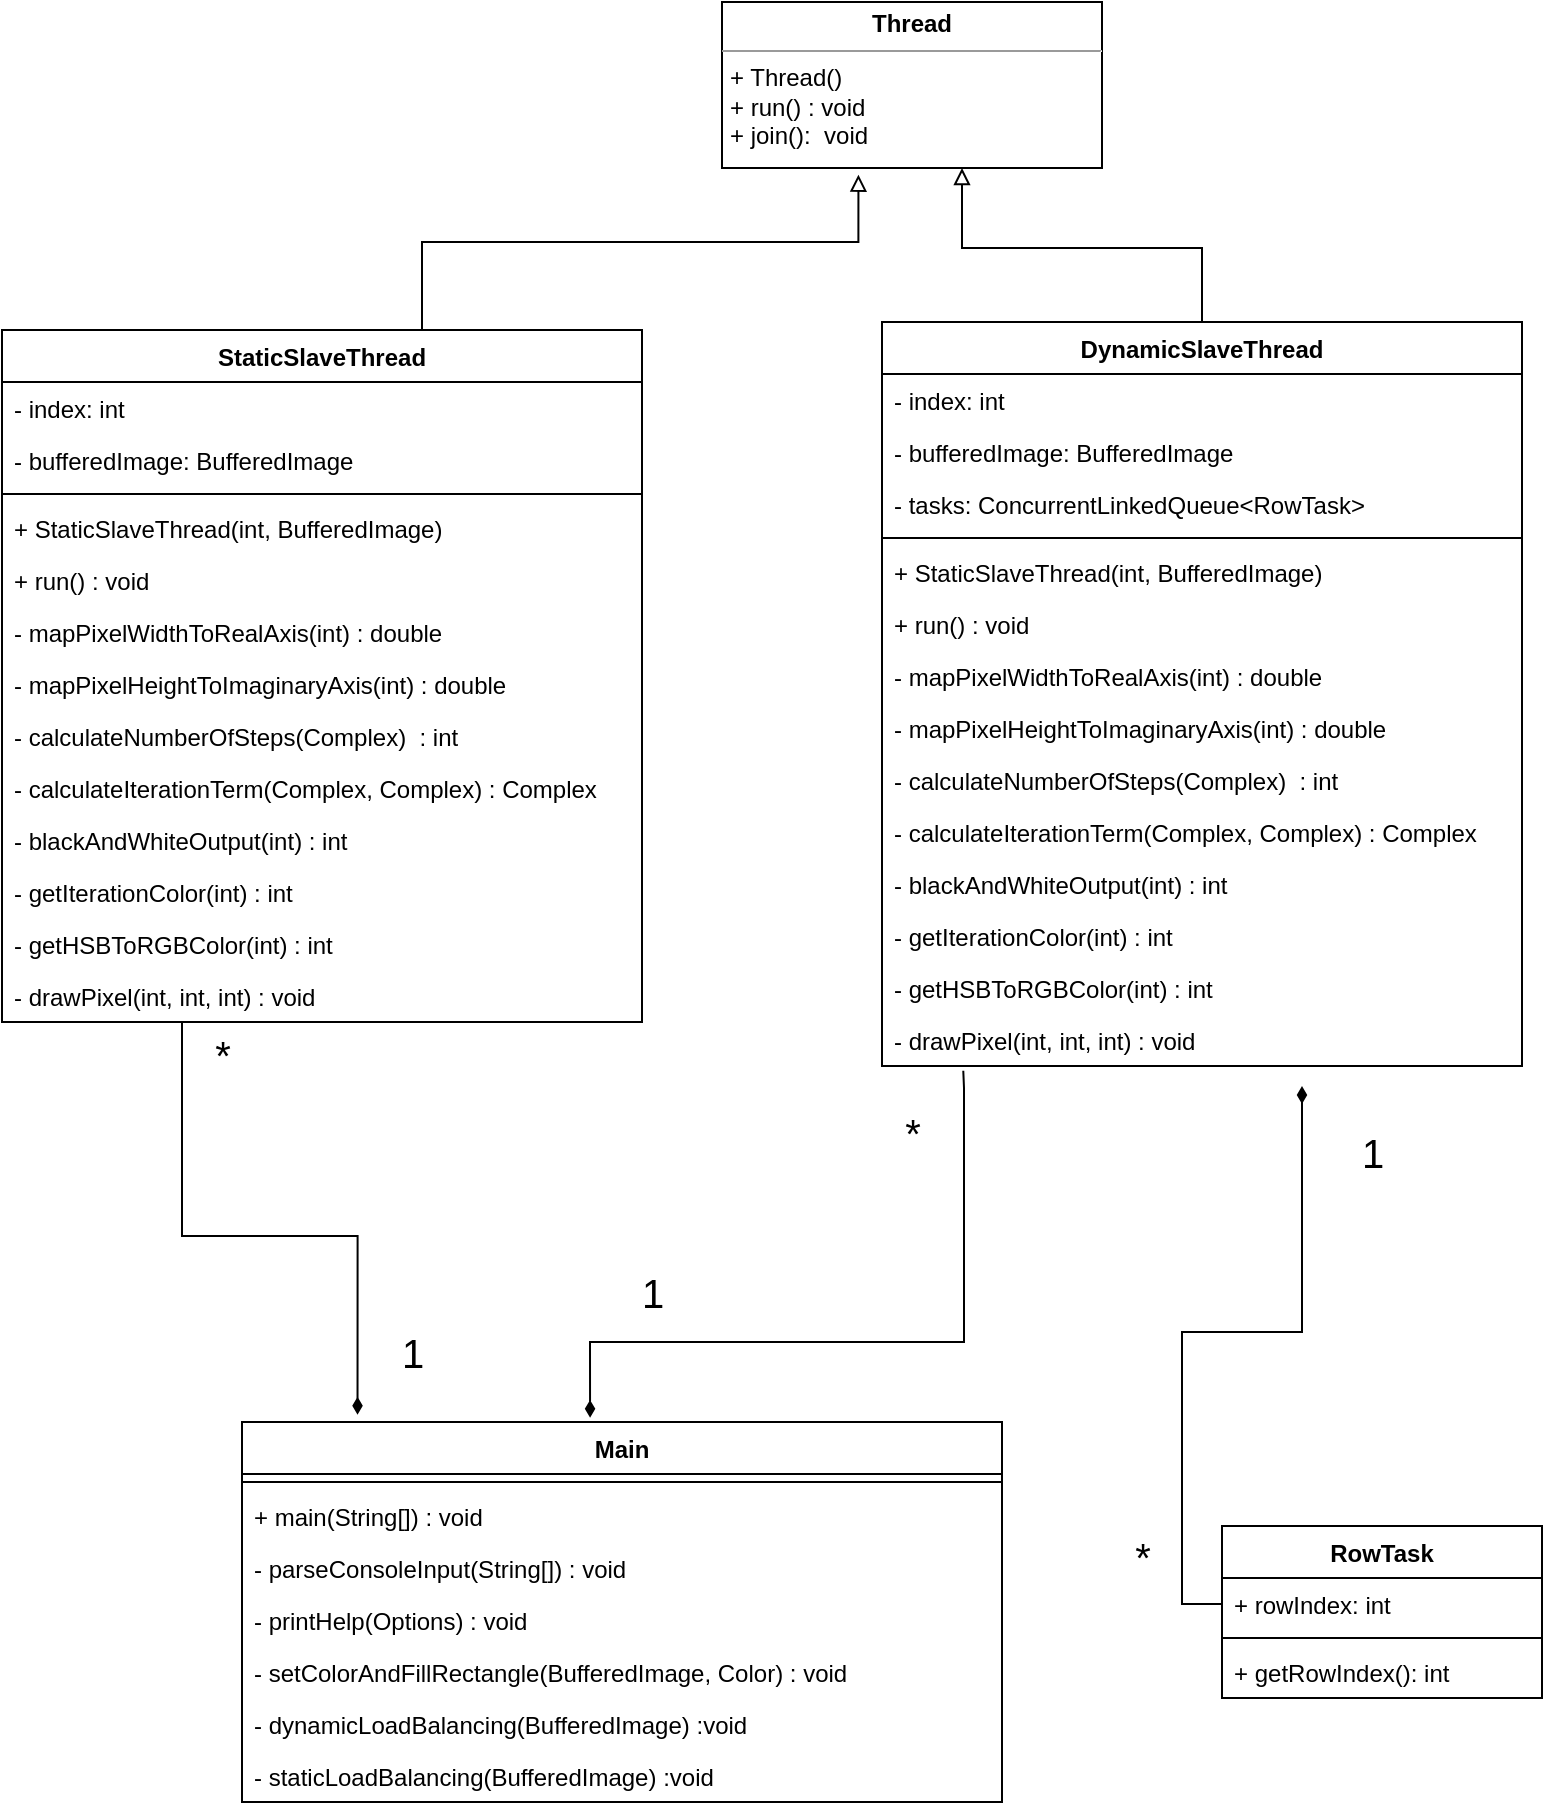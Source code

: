<mxfile version="13.2.3" type="device"><diagram name="Page-1" id="c4acf3e9-155e-7222-9cf6-157b1a14988f"><mxGraphModel dx="2076" dy="1104" grid="1" gridSize="10" guides="1" tooltips="1" connect="1" arrows="1" fold="1" page="1" pageScale="1" pageWidth="850" pageHeight="1100" background="#ffffff" math="0" shadow="0"><root><mxCell id="0"/><mxCell id="1" parent="0"/><mxCell id="N026P5fPxndSGD_RAIWT-46" style="edgeStyle=orthogonalEdgeStyle;rounded=0;orthogonalLoop=1;jettySize=auto;html=1;entryX=0.5;entryY=0;entryDx=0;entryDy=0;startArrow=block;startFill=0;endArrow=none;endFill=0;" edge="1" parent="1" source="5d2195bd80daf111-18" target="N026P5fPxndSGD_RAIWT-32"><mxGeometry relative="1" as="geometry"><Array as="points"><mxPoint x="500" y="123"/><mxPoint x="620" y="123"/></Array></mxGeometry></mxCell><mxCell id="N026P5fPxndSGD_RAIWT-47" style="edgeStyle=orthogonalEdgeStyle;rounded=0;orthogonalLoop=1;jettySize=auto;html=1;exitX=0.359;exitY=1.04;exitDx=0;exitDy=0;endArrow=none;endFill=0;startArrow=block;startFill=0;exitPerimeter=0;" edge="1" parent="1" source="5d2195bd80daf111-18" target="N026P5fPxndSGD_RAIWT-10"><mxGeometry relative="1" as="geometry"><Array as="points"><mxPoint x="448" y="120"/><mxPoint x="230" y="120"/></Array></mxGeometry></mxCell><mxCell id="5d2195bd80daf111-18" value="&lt;p style=&quot;margin: 0px ; margin-top: 4px ; text-align: center&quot;&gt;&lt;b&gt;Thread&lt;/b&gt;&lt;/p&gt;&lt;hr size=&quot;1&quot;&gt;&lt;p style=&quot;margin: 0px ; margin-left: 4px&quot;&gt;&lt;/p&gt;&lt;p style=&quot;margin: 0px ; margin-left: 4px&quot;&gt;+ Thread()&lt;br&gt;&lt;/p&gt;&lt;p style=&quot;margin: 0px ; margin-left: 4px&quot;&gt;+ run() : void&lt;/p&gt;&lt;p style=&quot;margin: 0px ; margin-left: 4px&quot;&gt;+ join():&amp;nbsp; void&lt;br&gt;&lt;br&gt;&lt;/p&gt;" style="verticalAlign=top;align=left;overflow=fill;fontSize=12;fontFamily=Helvetica;html=1;rounded=0;shadow=0;comic=0;labelBackgroundColor=none;strokeWidth=1" parent="1" vertex="1"><mxGeometry x="380" width="190" height="83" as="geometry"/></mxCell><mxCell id="N026P5fPxndSGD_RAIWT-73" style="edgeStyle=orthogonalEdgeStyle;rounded=0;orthogonalLoop=1;jettySize=auto;html=1;startArrow=none;startFill=0;endArrow=diamondThin;endFill=1;entryX=0.152;entryY=-0.019;entryDx=0;entryDy=0;entryPerimeter=0;strokeWidth=1;" edge="1" parent="1" source="N026P5fPxndSGD_RAIWT-10" target="N026P5fPxndSGD_RAIWT-54"><mxGeometry relative="1" as="geometry"><mxPoint x="291" y="683" as="targetPoint"/><Array as="points"><mxPoint x="110" y="617"/><mxPoint x="198" y="617"/></Array></mxGeometry></mxCell><mxCell id="N026P5fPxndSGD_RAIWT-79" style="edgeStyle=orthogonalEdgeStyle;rounded=0;orthogonalLoop=1;jettySize=auto;html=1;entryX=0.127;entryY=1.092;entryDx=0;entryDy=0;entryPerimeter=0;startArrow=diamondThin;startFill=1;endArrow=none;endFill=0;strokeWidth=1;exitX=0.458;exitY=-0.011;exitDx=0;exitDy=0;exitPerimeter=0;" edge="1" parent="1" source="N026P5fPxndSGD_RAIWT-54" target="N026P5fPxndSGD_RAIWT-45"><mxGeometry relative="1" as="geometry"><Array as="points"><mxPoint x="314" y="670"/><mxPoint x="501" y="670"/><mxPoint x="501" y="543"/></Array></mxGeometry></mxCell><mxCell id="N026P5fPxndSGD_RAIWT-80" style="edgeStyle=orthogonalEdgeStyle;rounded=0;orthogonalLoop=1;jettySize=auto;html=1;startArrow=none;startFill=0;endArrow=diamondThin;endFill=1;strokeWidth=1;" edge="1" parent="1" source="N026P5fPxndSGD_RAIWT-51"><mxGeometry relative="1" as="geometry"><mxPoint x="670" y="542" as="targetPoint"/><Array as="points"><mxPoint x="610" y="801"/><mxPoint x="610" y="665"/><mxPoint x="670" y="665"/><mxPoint x="670" y="542"/></Array></mxGeometry></mxCell><mxCell id="N026P5fPxndSGD_RAIWT-81" value="1" style="text;html=1;align=center;verticalAlign=middle;resizable=0;points=[];autosize=1;fontSize=20;" vertex="1" parent="1"><mxGeometry x="210" y="660" width="30" height="30" as="geometry"/></mxCell><mxCell id="N026P5fPxndSGD_RAIWT-82" value="*" style="text;html=1;align=center;verticalAlign=middle;resizable=0;points=[];autosize=1;fontSize=20;" vertex="1" parent="1"><mxGeometry x="120" y="511" width="20" height="30" as="geometry"/></mxCell><mxCell id="N026P5fPxndSGD_RAIWT-32" value="DynamicSlaveThread" style="swimlane;fontStyle=1;align=center;verticalAlign=top;childLayout=stackLayout;horizontal=1;startSize=26;horizontalStack=0;resizeParent=1;resizeParentMax=0;resizeLast=0;collapsible=1;marginBottom=0;" vertex="1" parent="1"><mxGeometry x="460" y="160" width="320" height="372" as="geometry"/></mxCell><mxCell id="N026P5fPxndSGD_RAIWT-33" value="- index: int" style="text;strokeColor=none;fillColor=none;align=left;verticalAlign=top;spacingLeft=4;spacingRight=4;overflow=hidden;rotatable=0;points=[[0,0.5],[1,0.5]];portConstraint=eastwest;" vertex="1" parent="N026P5fPxndSGD_RAIWT-32"><mxGeometry y="26" width="320" height="26" as="geometry"/></mxCell><mxCell id="N026P5fPxndSGD_RAIWT-49" value="- bufferedImage: BufferedImage" style="text;strokeColor=none;fillColor=none;align=left;verticalAlign=top;spacingLeft=4;spacingRight=4;overflow=hidden;rotatable=0;points=[[0,0.5],[1,0.5]];portConstraint=eastwest;" vertex="1" parent="N026P5fPxndSGD_RAIWT-32"><mxGeometry y="52" width="320" height="26" as="geometry"/></mxCell><mxCell id="N026P5fPxndSGD_RAIWT-34" value="- tasks: ConcurrentLinkedQueue&lt;RowTask&gt;" style="text;strokeColor=none;fillColor=none;align=left;verticalAlign=top;spacingLeft=4;spacingRight=4;overflow=hidden;rotatable=0;points=[[0,0.5],[1,0.5]];portConstraint=eastwest;" vertex="1" parent="N026P5fPxndSGD_RAIWT-32"><mxGeometry y="78" width="320" height="26" as="geometry"/></mxCell><mxCell id="N026P5fPxndSGD_RAIWT-35" value="" style="line;strokeWidth=1;fillColor=none;align=left;verticalAlign=middle;spacingTop=-1;spacingLeft=3;spacingRight=3;rotatable=0;labelPosition=right;points=[];portConstraint=eastwest;" vertex="1" parent="N026P5fPxndSGD_RAIWT-32"><mxGeometry y="104" width="320" height="8" as="geometry"/></mxCell><mxCell id="N026P5fPxndSGD_RAIWT-36" value="+ StaticSlaveThread(int, BufferedImage)" style="text;strokeColor=none;fillColor=none;align=left;verticalAlign=top;spacingLeft=4;spacingRight=4;overflow=hidden;rotatable=0;points=[[0,0.5],[1,0.5]];portConstraint=eastwest;" vertex="1" parent="N026P5fPxndSGD_RAIWT-32"><mxGeometry y="112" width="320" height="26" as="geometry"/></mxCell><mxCell id="N026P5fPxndSGD_RAIWT-37" value="+ run() : void" style="text;strokeColor=none;fillColor=none;align=left;verticalAlign=top;spacingLeft=4;spacingRight=4;overflow=hidden;rotatable=0;points=[[0,0.5],[1,0.5]];portConstraint=eastwest;" vertex="1" parent="N026P5fPxndSGD_RAIWT-32"><mxGeometry y="138" width="320" height="26" as="geometry"/></mxCell><mxCell id="N026P5fPxndSGD_RAIWT-38" value="- mapPixelWidthToRealAxis(int) : double" style="text;strokeColor=none;fillColor=none;align=left;verticalAlign=top;spacingLeft=4;spacingRight=4;overflow=hidden;rotatable=0;points=[[0,0.5],[1,0.5]];portConstraint=eastwest;" vertex="1" parent="N026P5fPxndSGD_RAIWT-32"><mxGeometry y="164" width="320" height="26" as="geometry"/></mxCell><mxCell id="N026P5fPxndSGD_RAIWT-39" value="- mapPixelHeightToImaginaryAxis(int) : double" style="text;strokeColor=none;fillColor=none;align=left;verticalAlign=top;spacingLeft=4;spacingRight=4;overflow=hidden;rotatable=0;points=[[0,0.5],[1,0.5]];portConstraint=eastwest;" vertex="1" parent="N026P5fPxndSGD_RAIWT-32"><mxGeometry y="190" width="320" height="26" as="geometry"/></mxCell><mxCell id="N026P5fPxndSGD_RAIWT-40" value="- calculateNumberOfSteps(Complex)  : int" style="text;strokeColor=none;fillColor=none;align=left;verticalAlign=top;spacingLeft=4;spacingRight=4;overflow=hidden;rotatable=0;points=[[0,0.5],[1,0.5]];portConstraint=eastwest;" vertex="1" parent="N026P5fPxndSGD_RAIWT-32"><mxGeometry y="216" width="320" height="26" as="geometry"/></mxCell><mxCell id="N026P5fPxndSGD_RAIWT-41" value="- calculateIterationTerm(Complex, Complex) : Complex" style="text;strokeColor=none;fillColor=none;align=left;verticalAlign=top;spacingLeft=4;spacingRight=4;overflow=hidden;rotatable=0;points=[[0,0.5],[1,0.5]];portConstraint=eastwest;" vertex="1" parent="N026P5fPxndSGD_RAIWT-32"><mxGeometry y="242" width="320" height="26" as="geometry"/></mxCell><mxCell id="N026P5fPxndSGD_RAIWT-42" value="- blackAndWhiteOutput(int) : int" style="text;strokeColor=none;fillColor=none;align=left;verticalAlign=top;spacingLeft=4;spacingRight=4;overflow=hidden;rotatable=0;points=[[0,0.5],[1,0.5]];portConstraint=eastwest;" vertex="1" parent="N026P5fPxndSGD_RAIWT-32"><mxGeometry y="268" width="320" height="26" as="geometry"/></mxCell><mxCell id="N026P5fPxndSGD_RAIWT-43" value="- getIterationColor(int) : int" style="text;strokeColor=none;fillColor=none;align=left;verticalAlign=top;spacingLeft=4;spacingRight=4;overflow=hidden;rotatable=0;points=[[0,0.5],[1,0.5]];portConstraint=eastwest;" vertex="1" parent="N026P5fPxndSGD_RAIWT-32"><mxGeometry y="294" width="320" height="26" as="geometry"/></mxCell><mxCell id="N026P5fPxndSGD_RAIWT-44" value="- getHSBToRGBColor(int) : int" style="text;strokeColor=none;fillColor=none;align=left;verticalAlign=top;spacingLeft=4;spacingRight=4;overflow=hidden;rotatable=0;points=[[0,0.5],[1,0.5]];portConstraint=eastwest;" vertex="1" parent="N026P5fPxndSGD_RAIWT-32"><mxGeometry y="320" width="320" height="26" as="geometry"/></mxCell><mxCell id="N026P5fPxndSGD_RAIWT-45" value="- drawPixel(int, int, int) : void" style="text;strokeColor=none;fillColor=none;align=left;verticalAlign=top;spacingLeft=4;spacingRight=4;overflow=hidden;rotatable=0;points=[[0,0.5],[1,0.5]];portConstraint=eastwest;" vertex="1" parent="N026P5fPxndSGD_RAIWT-32"><mxGeometry y="346" width="320" height="26" as="geometry"/></mxCell><mxCell id="N026P5fPxndSGD_RAIWT-83" value="1" style="text;html=1;align=center;verticalAlign=middle;resizable=0;points=[];autosize=1;fontSize=20;" vertex="1" parent="1"><mxGeometry x="330" y="630" width="30" height="30" as="geometry"/></mxCell><mxCell id="N026P5fPxndSGD_RAIWT-84" value="*" style="text;html=1;align=center;verticalAlign=middle;resizable=0;points=[];autosize=1;fontSize=20;" vertex="1" parent="1"><mxGeometry x="465" y="550" width="20" height="30" as="geometry"/></mxCell><mxCell id="N026P5fPxndSGD_RAIWT-85" value="*" style="text;html=1;align=center;verticalAlign=middle;resizable=0;points=[];autosize=1;fontSize=20;" vertex="1" parent="1"><mxGeometry x="580" y="762" width="20" height="30" as="geometry"/></mxCell><mxCell id="N026P5fPxndSGD_RAIWT-86" value="1" style="text;html=1;align=center;verticalAlign=middle;resizable=0;points=[];autosize=1;fontSize=20;" vertex="1" parent="1"><mxGeometry x="690" y="560" width="30" height="30" as="geometry"/></mxCell><mxCell id="N026P5fPxndSGD_RAIWT-10" value="StaticSlaveThread" style="swimlane;fontStyle=1;align=center;verticalAlign=top;childLayout=stackLayout;horizontal=1;startSize=26;horizontalStack=0;resizeParent=1;resizeParentMax=0;resizeLast=0;collapsible=1;marginBottom=0;" vertex="1" parent="1"><mxGeometry x="20" y="164" width="320" height="346" as="geometry"/></mxCell><mxCell id="N026P5fPxndSGD_RAIWT-15" value="- index: int" style="text;strokeColor=none;fillColor=none;align=left;verticalAlign=top;spacingLeft=4;spacingRight=4;overflow=hidden;rotatable=0;points=[[0,0.5],[1,0.5]];portConstraint=eastwest;" vertex="1" parent="N026P5fPxndSGD_RAIWT-10"><mxGeometry y="26" width="320" height="26" as="geometry"/></mxCell><mxCell id="N026P5fPxndSGD_RAIWT-11" value="- bufferedImage: BufferedImage" style="text;strokeColor=none;fillColor=none;align=left;verticalAlign=top;spacingLeft=4;spacingRight=4;overflow=hidden;rotatable=0;points=[[0,0.5],[1,0.5]];portConstraint=eastwest;" vertex="1" parent="N026P5fPxndSGD_RAIWT-10"><mxGeometry y="52" width="320" height="26" as="geometry"/></mxCell><mxCell id="N026P5fPxndSGD_RAIWT-12" value="" style="line;strokeWidth=1;fillColor=none;align=left;verticalAlign=middle;spacingTop=-1;spacingLeft=3;spacingRight=3;rotatable=0;labelPosition=right;points=[];portConstraint=eastwest;" vertex="1" parent="N026P5fPxndSGD_RAIWT-10"><mxGeometry y="78" width="320" height="8" as="geometry"/></mxCell><mxCell id="N026P5fPxndSGD_RAIWT-13" value="+ StaticSlaveThread(int, BufferedImage)" style="text;strokeColor=none;fillColor=none;align=left;verticalAlign=top;spacingLeft=4;spacingRight=4;overflow=hidden;rotatable=0;points=[[0,0.5],[1,0.5]];portConstraint=eastwest;" vertex="1" parent="N026P5fPxndSGD_RAIWT-10"><mxGeometry y="86" width="320" height="26" as="geometry"/></mxCell><mxCell id="N026P5fPxndSGD_RAIWT-14" value="+ run() : void" style="text;strokeColor=none;fillColor=none;align=left;verticalAlign=top;spacingLeft=4;spacingRight=4;overflow=hidden;rotatable=0;points=[[0,0.5],[1,0.5]];portConstraint=eastwest;" vertex="1" parent="N026P5fPxndSGD_RAIWT-10"><mxGeometry y="112" width="320" height="26" as="geometry"/></mxCell><mxCell id="N026P5fPxndSGD_RAIWT-16" value="- mapPixelWidthToRealAxis(int) : double" style="text;strokeColor=none;fillColor=none;align=left;verticalAlign=top;spacingLeft=4;spacingRight=4;overflow=hidden;rotatable=0;points=[[0,0.5],[1,0.5]];portConstraint=eastwest;" vertex="1" parent="N026P5fPxndSGD_RAIWT-10"><mxGeometry y="138" width="320" height="26" as="geometry"/></mxCell><mxCell id="N026P5fPxndSGD_RAIWT-25" value="- mapPixelHeightToImaginaryAxis(int) : double" style="text;strokeColor=none;fillColor=none;align=left;verticalAlign=top;spacingLeft=4;spacingRight=4;overflow=hidden;rotatable=0;points=[[0,0.5],[1,0.5]];portConstraint=eastwest;" vertex="1" parent="N026P5fPxndSGD_RAIWT-10"><mxGeometry y="164" width="320" height="26" as="geometry"/></mxCell><mxCell id="N026P5fPxndSGD_RAIWT-26" value="- calculateNumberOfSteps(Complex)  : int" style="text;strokeColor=none;fillColor=none;align=left;verticalAlign=top;spacingLeft=4;spacingRight=4;overflow=hidden;rotatable=0;points=[[0,0.5],[1,0.5]];portConstraint=eastwest;" vertex="1" parent="N026P5fPxndSGD_RAIWT-10"><mxGeometry y="190" width="320" height="26" as="geometry"/></mxCell><mxCell id="N026P5fPxndSGD_RAIWT-27" value="- calculateIterationTerm(Complex, Complex) : Complex" style="text;strokeColor=none;fillColor=none;align=left;verticalAlign=top;spacingLeft=4;spacingRight=4;overflow=hidden;rotatable=0;points=[[0,0.5],[1,0.5]];portConstraint=eastwest;" vertex="1" parent="N026P5fPxndSGD_RAIWT-10"><mxGeometry y="216" width="320" height="26" as="geometry"/></mxCell><mxCell id="N026P5fPxndSGD_RAIWT-28" value="- blackAndWhiteOutput(int) : int" style="text;strokeColor=none;fillColor=none;align=left;verticalAlign=top;spacingLeft=4;spacingRight=4;overflow=hidden;rotatable=0;points=[[0,0.5],[1,0.5]];portConstraint=eastwest;" vertex="1" parent="N026P5fPxndSGD_RAIWT-10"><mxGeometry y="242" width="320" height="26" as="geometry"/></mxCell><mxCell id="N026P5fPxndSGD_RAIWT-29" value="- getIterationColor(int) : int" style="text;strokeColor=none;fillColor=none;align=left;verticalAlign=top;spacingLeft=4;spacingRight=4;overflow=hidden;rotatable=0;points=[[0,0.5],[1,0.5]];portConstraint=eastwest;" vertex="1" parent="N026P5fPxndSGD_RAIWT-10"><mxGeometry y="268" width="320" height="26" as="geometry"/></mxCell><mxCell id="N026P5fPxndSGD_RAIWT-30" value="- getHSBToRGBColor(int) : int" style="text;strokeColor=none;fillColor=none;align=left;verticalAlign=top;spacingLeft=4;spacingRight=4;overflow=hidden;rotatable=0;points=[[0,0.5],[1,0.5]];portConstraint=eastwest;" vertex="1" parent="N026P5fPxndSGD_RAIWT-10"><mxGeometry y="294" width="320" height="26" as="geometry"/></mxCell><mxCell id="N026P5fPxndSGD_RAIWT-31" value="- drawPixel(int, int, int) : void" style="text;strokeColor=none;fillColor=none;align=left;verticalAlign=top;spacingLeft=4;spacingRight=4;overflow=hidden;rotatable=0;points=[[0,0.5],[1,0.5]];portConstraint=eastwest;" vertex="1" parent="N026P5fPxndSGD_RAIWT-10"><mxGeometry y="320" width="320" height="26" as="geometry"/></mxCell><mxCell id="N026P5fPxndSGD_RAIWT-54" value="Main" style="swimlane;fontStyle=1;align=center;verticalAlign=top;childLayout=stackLayout;horizontal=1;startSize=26;horizontalStack=0;resizeParent=1;resizeParentMax=0;resizeLast=0;collapsible=1;marginBottom=0;" vertex="1" parent="1"><mxGeometry x="140" y="710" width="380" height="190" as="geometry"/></mxCell><mxCell id="N026P5fPxndSGD_RAIWT-57" value="" style="line;strokeWidth=1;fillColor=none;align=left;verticalAlign=middle;spacingTop=-1;spacingLeft=3;spacingRight=3;rotatable=0;labelPosition=right;points=[];portConstraint=eastwest;" vertex="1" parent="N026P5fPxndSGD_RAIWT-54"><mxGeometry y="26" width="380" height="8" as="geometry"/></mxCell><mxCell id="N026P5fPxndSGD_RAIWT-58" value="+ main(String[]) : void" style="text;strokeColor=none;fillColor=none;align=left;verticalAlign=top;spacingLeft=4;spacingRight=4;overflow=hidden;rotatable=0;points=[[0,0.5],[1,0.5]];portConstraint=eastwest;" vertex="1" parent="N026P5fPxndSGD_RAIWT-54"><mxGeometry y="34" width="380" height="26" as="geometry"/></mxCell><mxCell id="N026P5fPxndSGD_RAIWT-60" value="- parseConsoleInput(String[]) : void" style="text;strokeColor=none;fillColor=none;align=left;verticalAlign=top;spacingLeft=4;spacingRight=4;overflow=hidden;rotatable=0;points=[[0,0.5],[1,0.5]];portConstraint=eastwest;" vertex="1" parent="N026P5fPxndSGD_RAIWT-54"><mxGeometry y="60" width="380" height="26" as="geometry"/></mxCell><mxCell id="N026P5fPxndSGD_RAIWT-69" value="- printHelp(Options) : void" style="text;strokeColor=none;fillColor=none;align=left;verticalAlign=top;spacingLeft=4;spacingRight=4;overflow=hidden;rotatable=0;points=[[0,0.5],[1,0.5]];portConstraint=eastwest;" vertex="1" parent="N026P5fPxndSGD_RAIWT-54"><mxGeometry y="86" width="380" height="26" as="geometry"/></mxCell><mxCell id="N026P5fPxndSGD_RAIWT-70" value="- setColorAndFillRectangle(BufferedImage, Color) : void" style="text;strokeColor=none;fillColor=none;align=left;verticalAlign=top;spacingLeft=4;spacingRight=4;overflow=hidden;rotatable=0;points=[[0,0.5],[1,0.5]];portConstraint=eastwest;" vertex="1" parent="N026P5fPxndSGD_RAIWT-54"><mxGeometry y="112" width="380" height="26" as="geometry"/></mxCell><mxCell id="N026P5fPxndSGD_RAIWT-71" value="- dynamicLoadBalancing(BufferedImage) :void" style="text;strokeColor=none;fillColor=none;align=left;verticalAlign=top;spacingLeft=4;spacingRight=4;overflow=hidden;rotatable=0;points=[[0,0.5],[1,0.5]];portConstraint=eastwest;" vertex="1" parent="N026P5fPxndSGD_RAIWT-54"><mxGeometry y="138" width="380" height="26" as="geometry"/></mxCell><mxCell id="N026P5fPxndSGD_RAIWT-72" value="- staticLoadBalancing(BufferedImage) :void" style="text;strokeColor=none;fillColor=none;align=left;verticalAlign=top;spacingLeft=4;spacingRight=4;overflow=hidden;rotatable=0;points=[[0,0.5],[1,0.5]];portConstraint=eastwest;" vertex="1" parent="N026P5fPxndSGD_RAIWT-54"><mxGeometry y="164" width="380" height="26" as="geometry"/></mxCell><mxCell id="N026P5fPxndSGD_RAIWT-50" value="RowTask" style="swimlane;fontStyle=1;align=center;verticalAlign=top;childLayout=stackLayout;horizontal=1;startSize=26;horizontalStack=0;resizeParent=1;resizeParentMax=0;resizeLast=0;collapsible=1;marginBottom=0;" vertex="1" parent="1"><mxGeometry x="630" y="762" width="160" height="86" as="geometry"/></mxCell><mxCell id="N026P5fPxndSGD_RAIWT-51" value="+ rowIndex: int" style="text;strokeColor=none;fillColor=none;align=left;verticalAlign=top;spacingLeft=4;spacingRight=4;overflow=hidden;rotatable=0;points=[[0,0.5],[1,0.5]];portConstraint=eastwest;" vertex="1" parent="N026P5fPxndSGD_RAIWT-50"><mxGeometry y="26" width="160" height="26" as="geometry"/></mxCell><mxCell id="N026P5fPxndSGD_RAIWT-52" value="" style="line;strokeWidth=1;fillColor=none;align=left;verticalAlign=middle;spacingTop=-1;spacingLeft=3;spacingRight=3;rotatable=0;labelPosition=right;points=[];portConstraint=eastwest;" vertex="1" parent="N026P5fPxndSGD_RAIWT-50"><mxGeometry y="52" width="160" height="8" as="geometry"/></mxCell><mxCell id="N026P5fPxndSGD_RAIWT-53" value="+ getRowIndex(): int" style="text;strokeColor=none;fillColor=none;align=left;verticalAlign=top;spacingLeft=4;spacingRight=4;overflow=hidden;rotatable=0;points=[[0,0.5],[1,0.5]];portConstraint=eastwest;" vertex="1" parent="N026P5fPxndSGD_RAIWT-50"><mxGeometry y="60" width="160" height="26" as="geometry"/></mxCell></root></mxGraphModel></diagram></mxfile>
